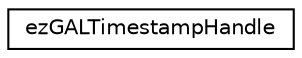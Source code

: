 digraph "Graphical Class Hierarchy"
{
 // LATEX_PDF_SIZE
  edge [fontname="Helvetica",fontsize="10",labelfontname="Helvetica",labelfontsize="10"];
  node [fontname="Helvetica",fontsize="10",shape=record];
  rankdir="LR";
  Node0 [label="ezGALTimestampHandle",height=0.2,width=0.4,color="black", fillcolor="white", style="filled",URL="$d2/d87/structez_g_a_l_timestamp_handle.htm",tooltip=" "];
}
